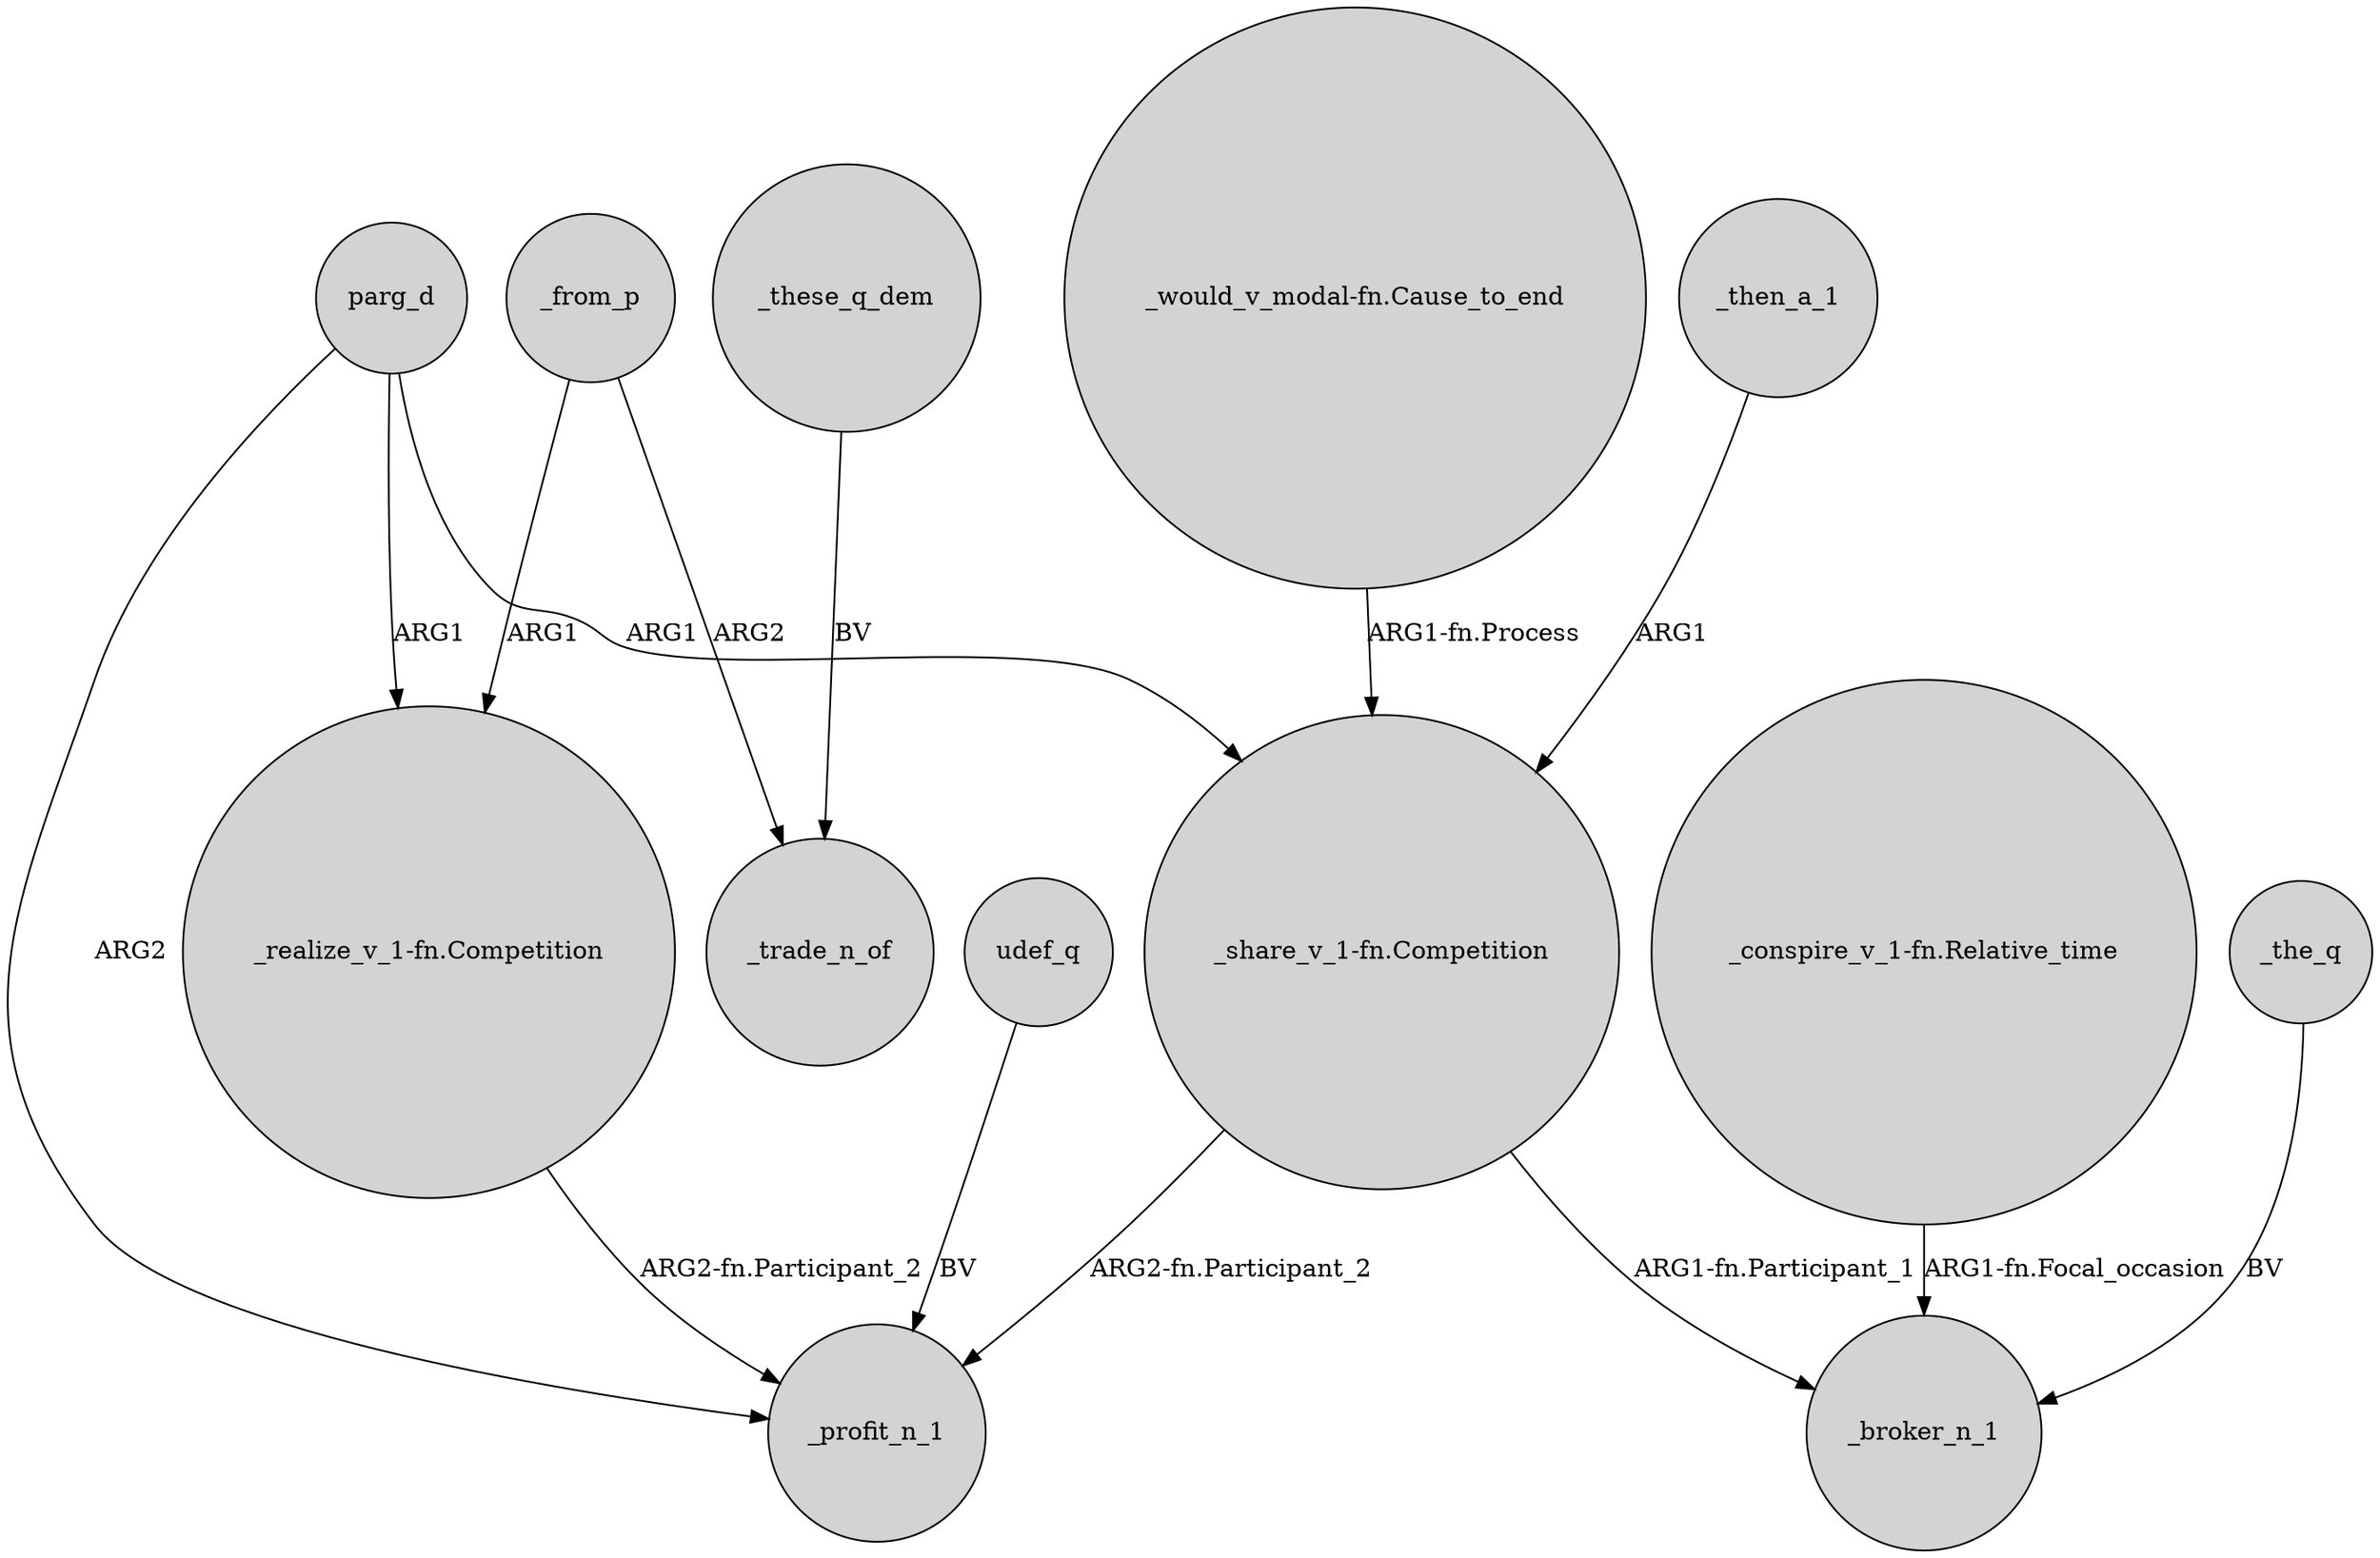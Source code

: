 digraph {
	node [shape=circle style=filled]
	parg_d -> "_share_v_1-fn.Competition" [label=ARG1]
	udef_q -> _profit_n_1 [label=BV]
	"_conspire_v_1-fn.Relative_time" -> _broker_n_1 [label="ARG1-fn.Focal_occasion"]
	_from_p -> "_realize_v_1-fn.Competition" [label=ARG1]
	"_share_v_1-fn.Competition" -> _broker_n_1 [label="ARG1-fn.Participant_1"]
	"_realize_v_1-fn.Competition" -> _profit_n_1 [label="ARG2-fn.Participant_2"]
	parg_d -> _profit_n_1 [label=ARG2]
	_the_q -> _broker_n_1 [label=BV]
	_then_a_1 -> "_share_v_1-fn.Competition" [label=ARG1]
	_these_q_dem -> _trade_n_of [label=BV]
	parg_d -> "_realize_v_1-fn.Competition" [label=ARG1]
	"_would_v_modal-fn.Cause_to_end" -> "_share_v_1-fn.Competition" [label="ARG1-fn.Process"]
	"_share_v_1-fn.Competition" -> _profit_n_1 [label="ARG2-fn.Participant_2"]
	_from_p -> _trade_n_of [label=ARG2]
}
